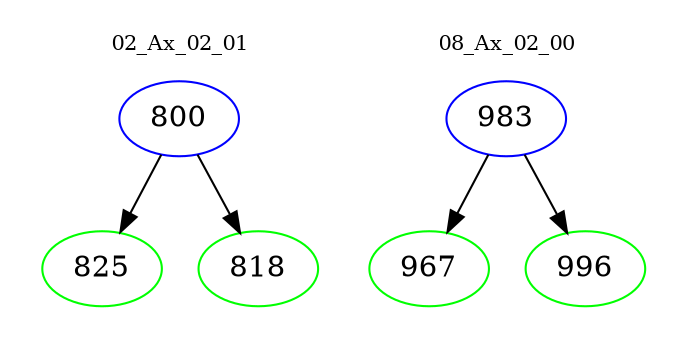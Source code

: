 digraph{
subgraph cluster_0 {
color = white
label = "02_Ax_02_01";
fontsize=10;
T0_800 [label="800", color="blue"]
T0_800 -> T0_825 [color="black"]
T0_825 [label="825", color="green"]
T0_800 -> T0_818 [color="black"]
T0_818 [label="818", color="green"]
}
subgraph cluster_1 {
color = white
label = "08_Ax_02_00";
fontsize=10;
T1_983 [label="983", color="blue"]
T1_983 -> T1_967 [color="black"]
T1_967 [label="967", color="green"]
T1_983 -> T1_996 [color="black"]
T1_996 [label="996", color="green"]
}
}
